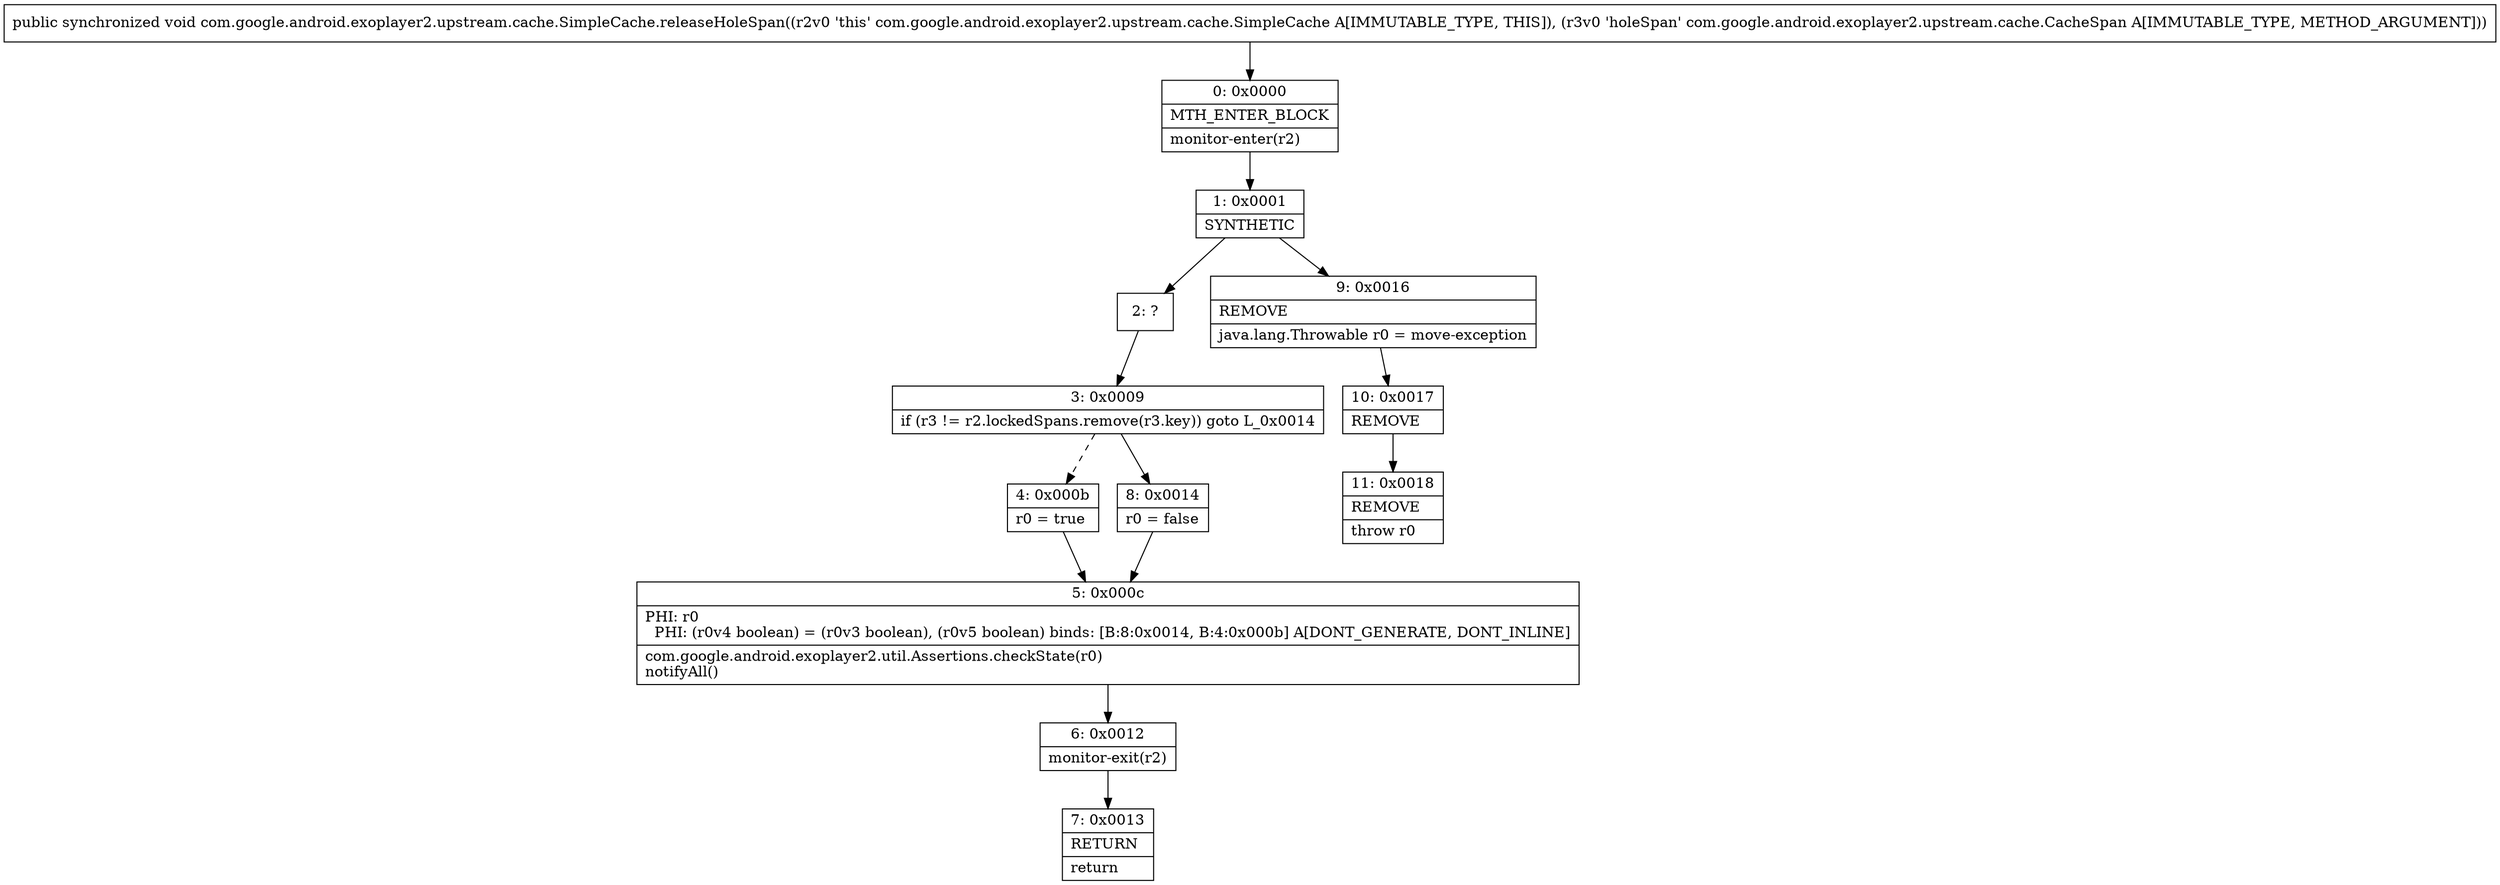 digraph "CFG forcom.google.android.exoplayer2.upstream.cache.SimpleCache.releaseHoleSpan(Lcom\/google\/android\/exoplayer2\/upstream\/cache\/CacheSpan;)V" {
Node_0 [shape=record,label="{0\:\ 0x0000|MTH_ENTER_BLOCK\l|monitor\-enter(r2)\l}"];
Node_1 [shape=record,label="{1\:\ 0x0001|SYNTHETIC\l}"];
Node_2 [shape=record,label="{2\:\ ?}"];
Node_3 [shape=record,label="{3\:\ 0x0009|if (r3 != r2.lockedSpans.remove(r3.key)) goto L_0x0014\l}"];
Node_4 [shape=record,label="{4\:\ 0x000b|r0 = true\l}"];
Node_5 [shape=record,label="{5\:\ 0x000c|PHI: r0 \l  PHI: (r0v4 boolean) = (r0v3 boolean), (r0v5 boolean) binds: [B:8:0x0014, B:4:0x000b] A[DONT_GENERATE, DONT_INLINE]\l|com.google.android.exoplayer2.util.Assertions.checkState(r0)\lnotifyAll()\l}"];
Node_6 [shape=record,label="{6\:\ 0x0012|monitor\-exit(r2)\l}"];
Node_7 [shape=record,label="{7\:\ 0x0013|RETURN\l|return\l}"];
Node_8 [shape=record,label="{8\:\ 0x0014|r0 = false\l}"];
Node_9 [shape=record,label="{9\:\ 0x0016|REMOVE\l|java.lang.Throwable r0 = move\-exception\l}"];
Node_10 [shape=record,label="{10\:\ 0x0017|REMOVE\l}"];
Node_11 [shape=record,label="{11\:\ 0x0018|REMOVE\l|throw r0\l}"];
MethodNode[shape=record,label="{public synchronized void com.google.android.exoplayer2.upstream.cache.SimpleCache.releaseHoleSpan((r2v0 'this' com.google.android.exoplayer2.upstream.cache.SimpleCache A[IMMUTABLE_TYPE, THIS]), (r3v0 'holeSpan' com.google.android.exoplayer2.upstream.cache.CacheSpan A[IMMUTABLE_TYPE, METHOD_ARGUMENT])) }"];
MethodNode -> Node_0;
Node_0 -> Node_1;
Node_1 -> Node_2;
Node_1 -> Node_9;
Node_2 -> Node_3;
Node_3 -> Node_4[style=dashed];
Node_3 -> Node_8;
Node_4 -> Node_5;
Node_5 -> Node_6;
Node_6 -> Node_7;
Node_8 -> Node_5;
Node_9 -> Node_10;
Node_10 -> Node_11;
}

